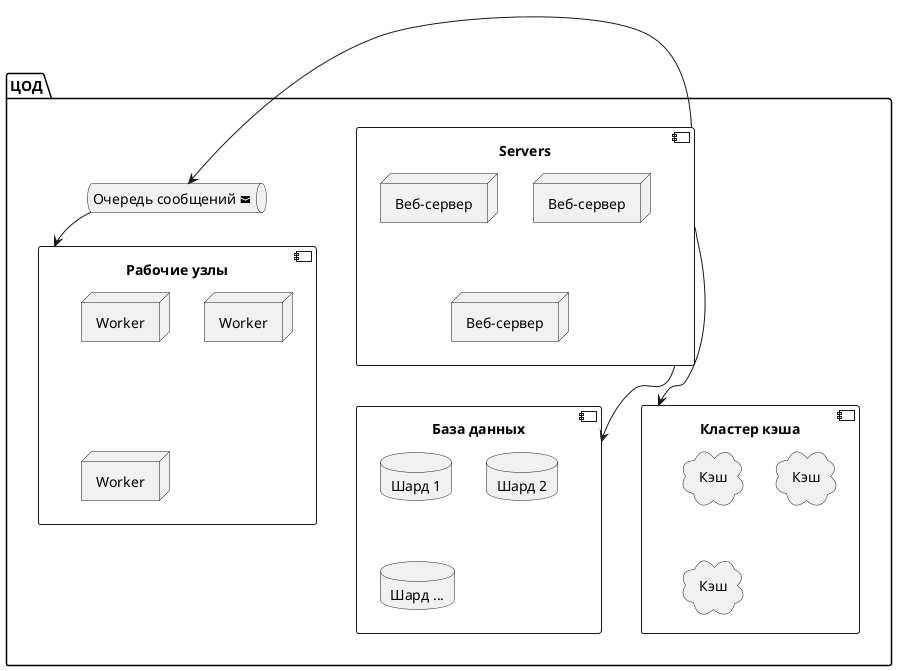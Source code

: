 @startuml datacenter architecture
package "ЦОД" {
    component "Servers" as servers {
        node "Веб-сервер" as server1
        node "Веб-сервер" as server2
        node "Веб-сервер" as server3
    }
    queue "Очередь сообщений <&envelope-closed>" as q
    component "Рабочие узлы" as workers {
        node "Worker" as worker1
        node "Worker" as worker2
        node "Worker" as worker3
    }
    component "База данных" as databases {
        database "Шард 1" as db1
        database "Шард 2" as db2
        database "Шард ..." as dbn
    }
    component "Кластер кэша" as caches {
        cloud "Кэш" as cache1
        cloud "Кэш" as cache2
        cloud "Кэш" as cache3
    }
    servers -> q
    q --> workers
    servers --> databases
    servers --> caches
}

@enduml